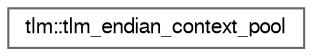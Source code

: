 digraph "Graphical Class Hierarchy"
{
 // LATEX_PDF_SIZE
  bgcolor="transparent";
  edge [fontname=FreeSans,fontsize=10,labelfontname=FreeSans,labelfontsize=10];
  node [fontname=FreeSans,fontsize=10,shape=box,height=0.2,width=0.4];
  rankdir="LR";
  Node0 [id="Node000000",label="tlm::tlm_endian_context_pool",height=0.2,width=0.4,color="grey40", fillcolor="white", style="filled",URL="$a01201.html",tooltip=" "];
}
